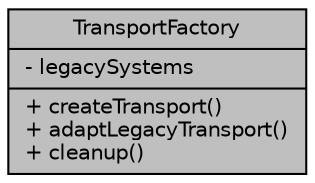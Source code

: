 digraph "TransportFactory"
{
 // LATEX_PDF_SIZE
  edge [fontname="Helvetica",fontsize="10",labelfontname="Helvetica",labelfontsize="10"];
  node [fontname="Helvetica",fontsize="10",shape=record];
  Node1 [label="{TransportFactory\n|- legacySystems\l|+ createTransport()\l+ adaptLegacyTransport()\l+ cleanup()\l}",height=0.2,width=0.4,color="black", fillcolor="grey75", style="filled", fontcolor="black",tooltip="Creates and manages transport system instances."];
}
